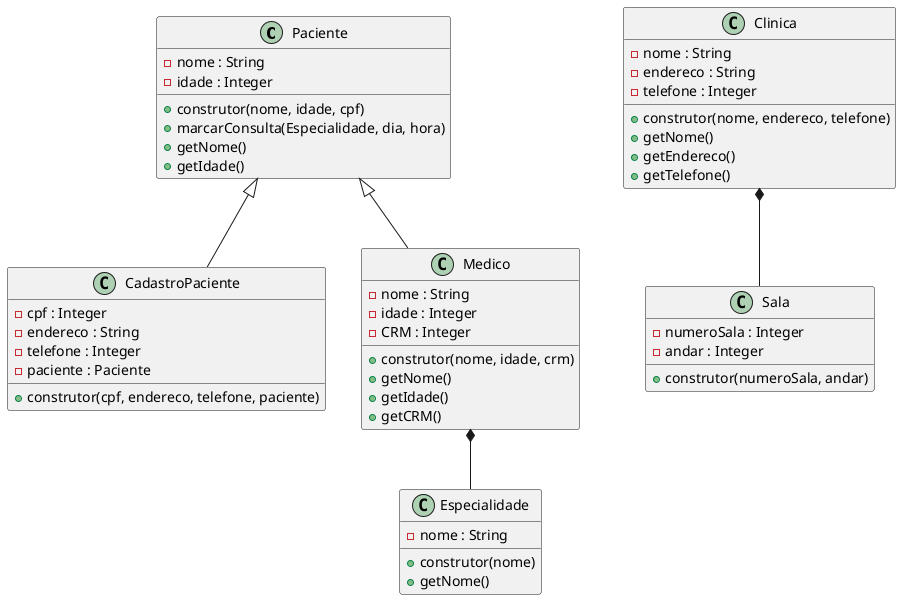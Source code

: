 @startuml Gerenciamento de Exames Medicos

    class Paciente{
        - nome : String
        - idade : Integer
        + construtor(nome, idade, cpf)
        + marcarConsulta(Especialidade, dia, hora)
        + getNome()
        + getIdade()
    }

    class CadastroPaciente{
        - cpf : Integer
        - endereco : String
        - telefone : Integer
        - paciente : Paciente
        + construtor(cpf, endereco, telefone, paciente)
    }

    class Medico{
        - nome : String
        - idade : Integer
        - CRM : Integer
        + construtor(nome, idade, crm)
        + getNome()
        + getIdade()
        + getCRM()
    }

    class Especialidade{
        - nome : String
        + construtor(nome)
        + getNome()
    }

    class Clinica{
        - nome : String
        - endereco : String
        - telefone : Integer
        + construtor(nome, endereco, telefone)
        + getNome()
        + getEndereco()
        + getTelefone()
    }

    class Sala{
        - numeroSala : Integer
        - andar : Integer
        + construtor(numeroSala, andar)
    }

    Paciente <|-- CadastroPaciente
    Paciente <|-- Medico
    Medico *-- Especialidade

    Clinica *-- Sala

@enduml
